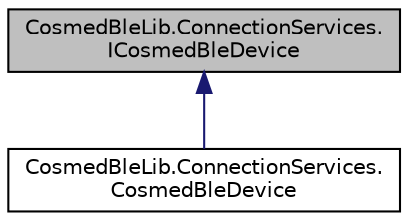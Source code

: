 digraph "CosmedBleLib.ConnectionServices.ICosmedBleDevice"
{
 // LATEX_PDF_SIZE
  edge [fontname="Helvetica",fontsize="10",labelfontname="Helvetica",labelfontsize="10"];
  node [fontname="Helvetica",fontsize="10",shape=record];
  Node1 [label="CosmedBleLib.ConnectionServices.\lICosmedBleDevice",height=0.2,width=0.4,color="black", fillcolor="grey75", style="filled", fontcolor="black",tooltip=" "];
  Node1 -> Node2 [dir="back",color="midnightblue",fontsize="10",style="solid",fontname="Helvetica"];
  Node2 [label="CosmedBleLib.ConnectionServices.\lCosmedBleDevice",height=0.2,width=0.4,color="black", fillcolor="white", style="filled",URL="$class_cosmed_ble_lib_1_1_connection_services_1_1_cosmed_ble_device.html",tooltip="Wraps a discoverable BluetoothLEDevice, showing tha data obtained from an unpaired connection"];
}
